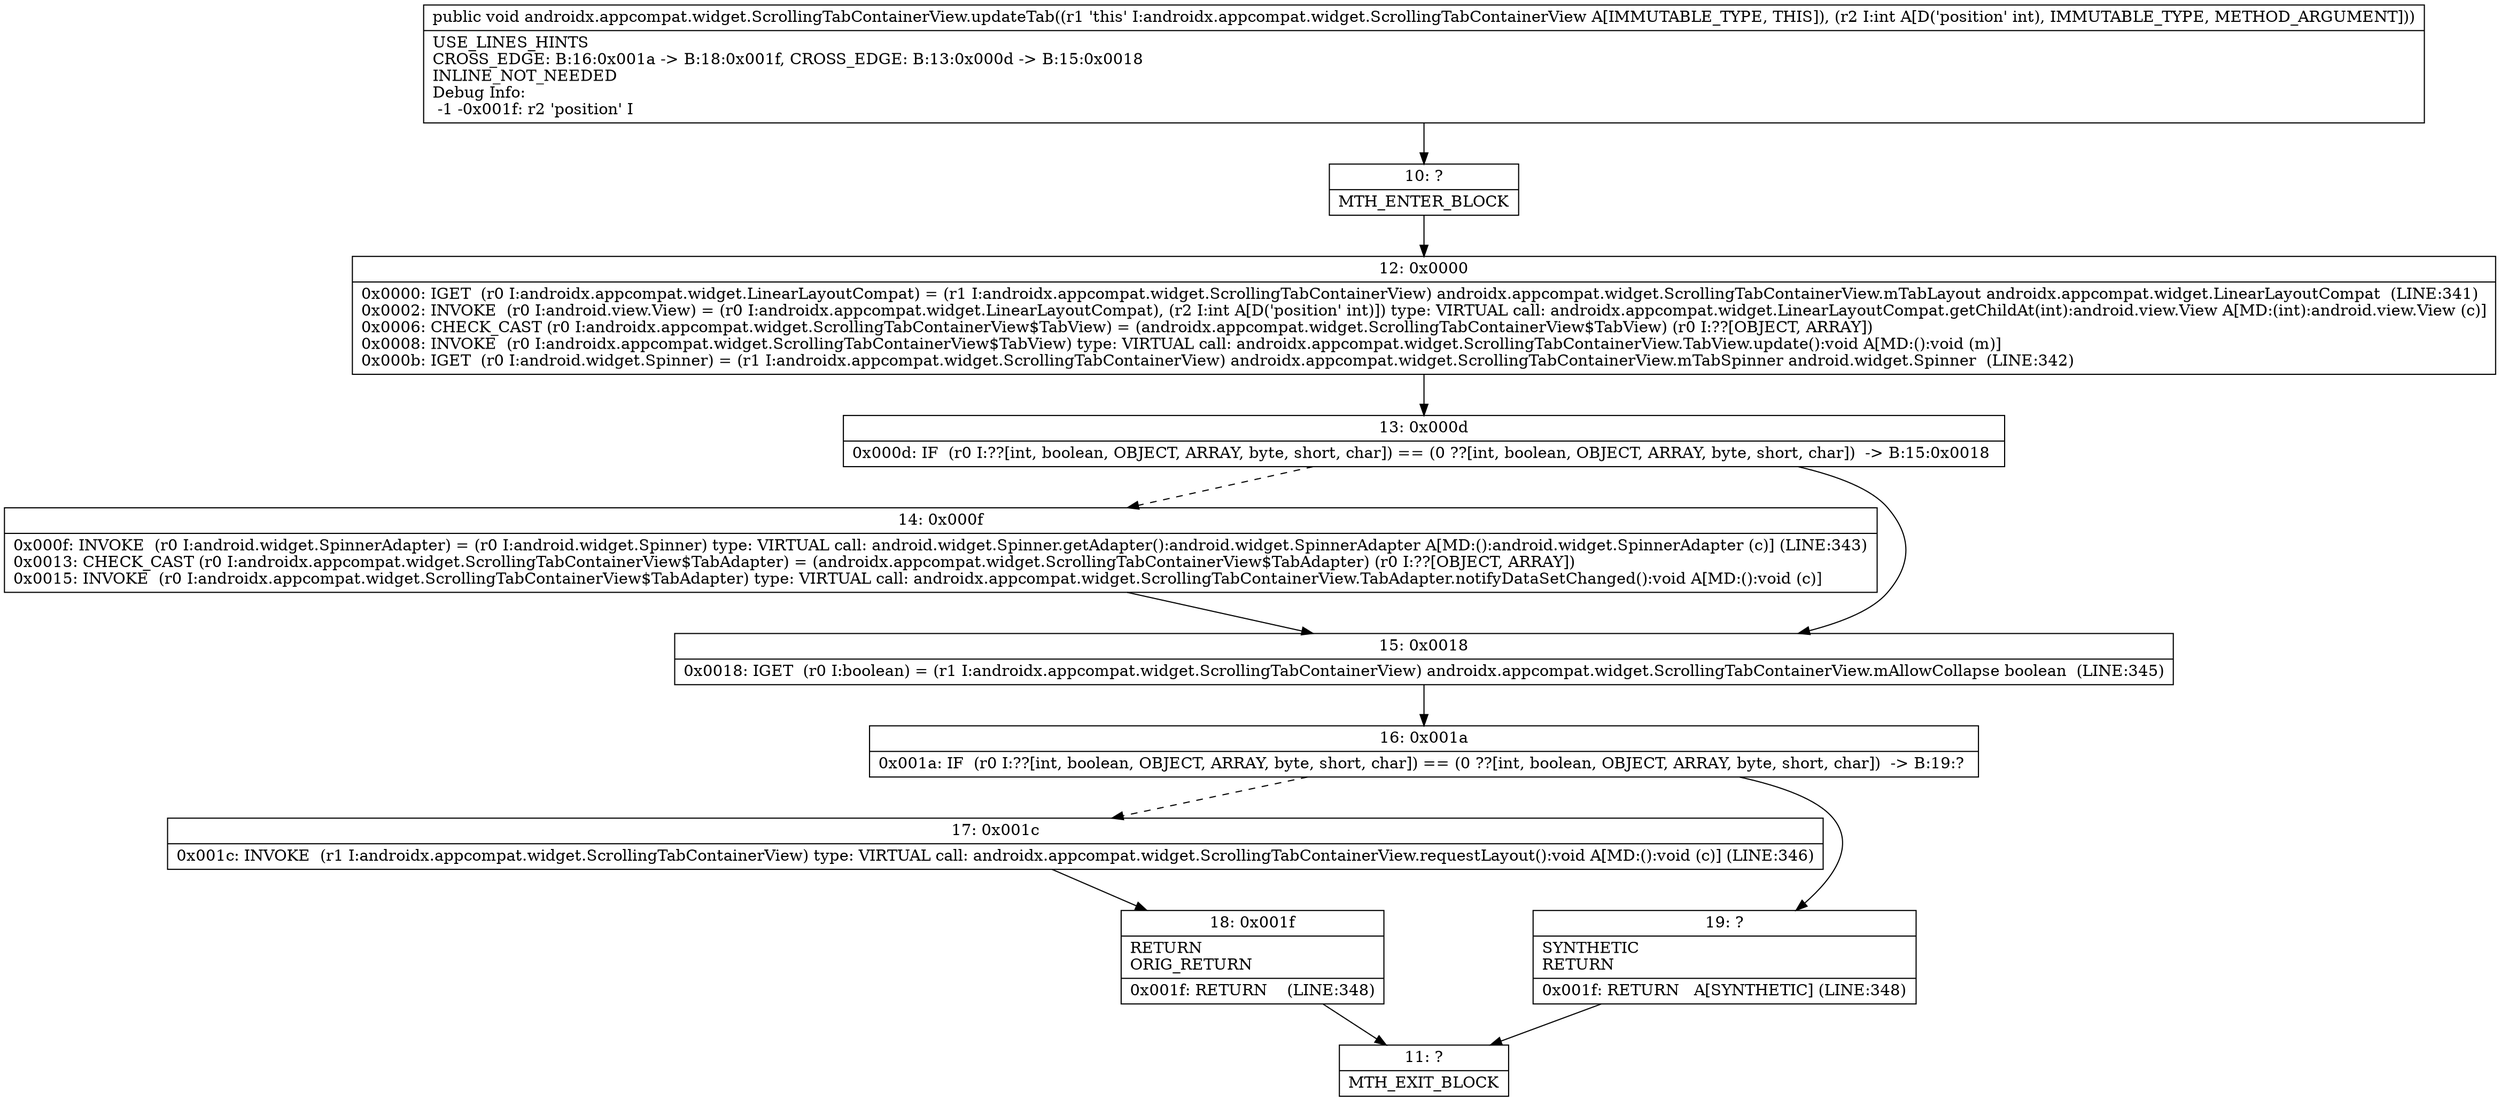 digraph "CFG forandroidx.appcompat.widget.ScrollingTabContainerView.updateTab(I)V" {
Node_10 [shape=record,label="{10\:\ ?|MTH_ENTER_BLOCK\l}"];
Node_12 [shape=record,label="{12\:\ 0x0000|0x0000: IGET  (r0 I:androidx.appcompat.widget.LinearLayoutCompat) = (r1 I:androidx.appcompat.widget.ScrollingTabContainerView) androidx.appcompat.widget.ScrollingTabContainerView.mTabLayout androidx.appcompat.widget.LinearLayoutCompat  (LINE:341)\l0x0002: INVOKE  (r0 I:android.view.View) = (r0 I:androidx.appcompat.widget.LinearLayoutCompat), (r2 I:int A[D('position' int)]) type: VIRTUAL call: androidx.appcompat.widget.LinearLayoutCompat.getChildAt(int):android.view.View A[MD:(int):android.view.View (c)]\l0x0006: CHECK_CAST (r0 I:androidx.appcompat.widget.ScrollingTabContainerView$TabView) = (androidx.appcompat.widget.ScrollingTabContainerView$TabView) (r0 I:??[OBJECT, ARRAY]) \l0x0008: INVOKE  (r0 I:androidx.appcompat.widget.ScrollingTabContainerView$TabView) type: VIRTUAL call: androidx.appcompat.widget.ScrollingTabContainerView.TabView.update():void A[MD:():void (m)]\l0x000b: IGET  (r0 I:android.widget.Spinner) = (r1 I:androidx.appcompat.widget.ScrollingTabContainerView) androidx.appcompat.widget.ScrollingTabContainerView.mTabSpinner android.widget.Spinner  (LINE:342)\l}"];
Node_13 [shape=record,label="{13\:\ 0x000d|0x000d: IF  (r0 I:??[int, boolean, OBJECT, ARRAY, byte, short, char]) == (0 ??[int, boolean, OBJECT, ARRAY, byte, short, char])  \-\> B:15:0x0018 \l}"];
Node_14 [shape=record,label="{14\:\ 0x000f|0x000f: INVOKE  (r0 I:android.widget.SpinnerAdapter) = (r0 I:android.widget.Spinner) type: VIRTUAL call: android.widget.Spinner.getAdapter():android.widget.SpinnerAdapter A[MD:():android.widget.SpinnerAdapter (c)] (LINE:343)\l0x0013: CHECK_CAST (r0 I:androidx.appcompat.widget.ScrollingTabContainerView$TabAdapter) = (androidx.appcompat.widget.ScrollingTabContainerView$TabAdapter) (r0 I:??[OBJECT, ARRAY]) \l0x0015: INVOKE  (r0 I:androidx.appcompat.widget.ScrollingTabContainerView$TabAdapter) type: VIRTUAL call: androidx.appcompat.widget.ScrollingTabContainerView.TabAdapter.notifyDataSetChanged():void A[MD:():void (c)]\l}"];
Node_15 [shape=record,label="{15\:\ 0x0018|0x0018: IGET  (r0 I:boolean) = (r1 I:androidx.appcompat.widget.ScrollingTabContainerView) androidx.appcompat.widget.ScrollingTabContainerView.mAllowCollapse boolean  (LINE:345)\l}"];
Node_16 [shape=record,label="{16\:\ 0x001a|0x001a: IF  (r0 I:??[int, boolean, OBJECT, ARRAY, byte, short, char]) == (0 ??[int, boolean, OBJECT, ARRAY, byte, short, char])  \-\> B:19:? \l}"];
Node_17 [shape=record,label="{17\:\ 0x001c|0x001c: INVOKE  (r1 I:androidx.appcompat.widget.ScrollingTabContainerView) type: VIRTUAL call: androidx.appcompat.widget.ScrollingTabContainerView.requestLayout():void A[MD:():void (c)] (LINE:346)\l}"];
Node_18 [shape=record,label="{18\:\ 0x001f|RETURN\lORIG_RETURN\l|0x001f: RETURN    (LINE:348)\l}"];
Node_11 [shape=record,label="{11\:\ ?|MTH_EXIT_BLOCK\l}"];
Node_19 [shape=record,label="{19\:\ ?|SYNTHETIC\lRETURN\l|0x001f: RETURN   A[SYNTHETIC] (LINE:348)\l}"];
MethodNode[shape=record,label="{public void androidx.appcompat.widget.ScrollingTabContainerView.updateTab((r1 'this' I:androidx.appcompat.widget.ScrollingTabContainerView A[IMMUTABLE_TYPE, THIS]), (r2 I:int A[D('position' int), IMMUTABLE_TYPE, METHOD_ARGUMENT]))  | USE_LINES_HINTS\lCROSS_EDGE: B:16:0x001a \-\> B:18:0x001f, CROSS_EDGE: B:13:0x000d \-\> B:15:0x0018\lINLINE_NOT_NEEDED\lDebug Info:\l  \-1 \-0x001f: r2 'position' I\l}"];
MethodNode -> Node_10;Node_10 -> Node_12;
Node_12 -> Node_13;
Node_13 -> Node_14[style=dashed];
Node_13 -> Node_15;
Node_14 -> Node_15;
Node_15 -> Node_16;
Node_16 -> Node_17[style=dashed];
Node_16 -> Node_19;
Node_17 -> Node_18;
Node_18 -> Node_11;
Node_19 -> Node_11;
}

